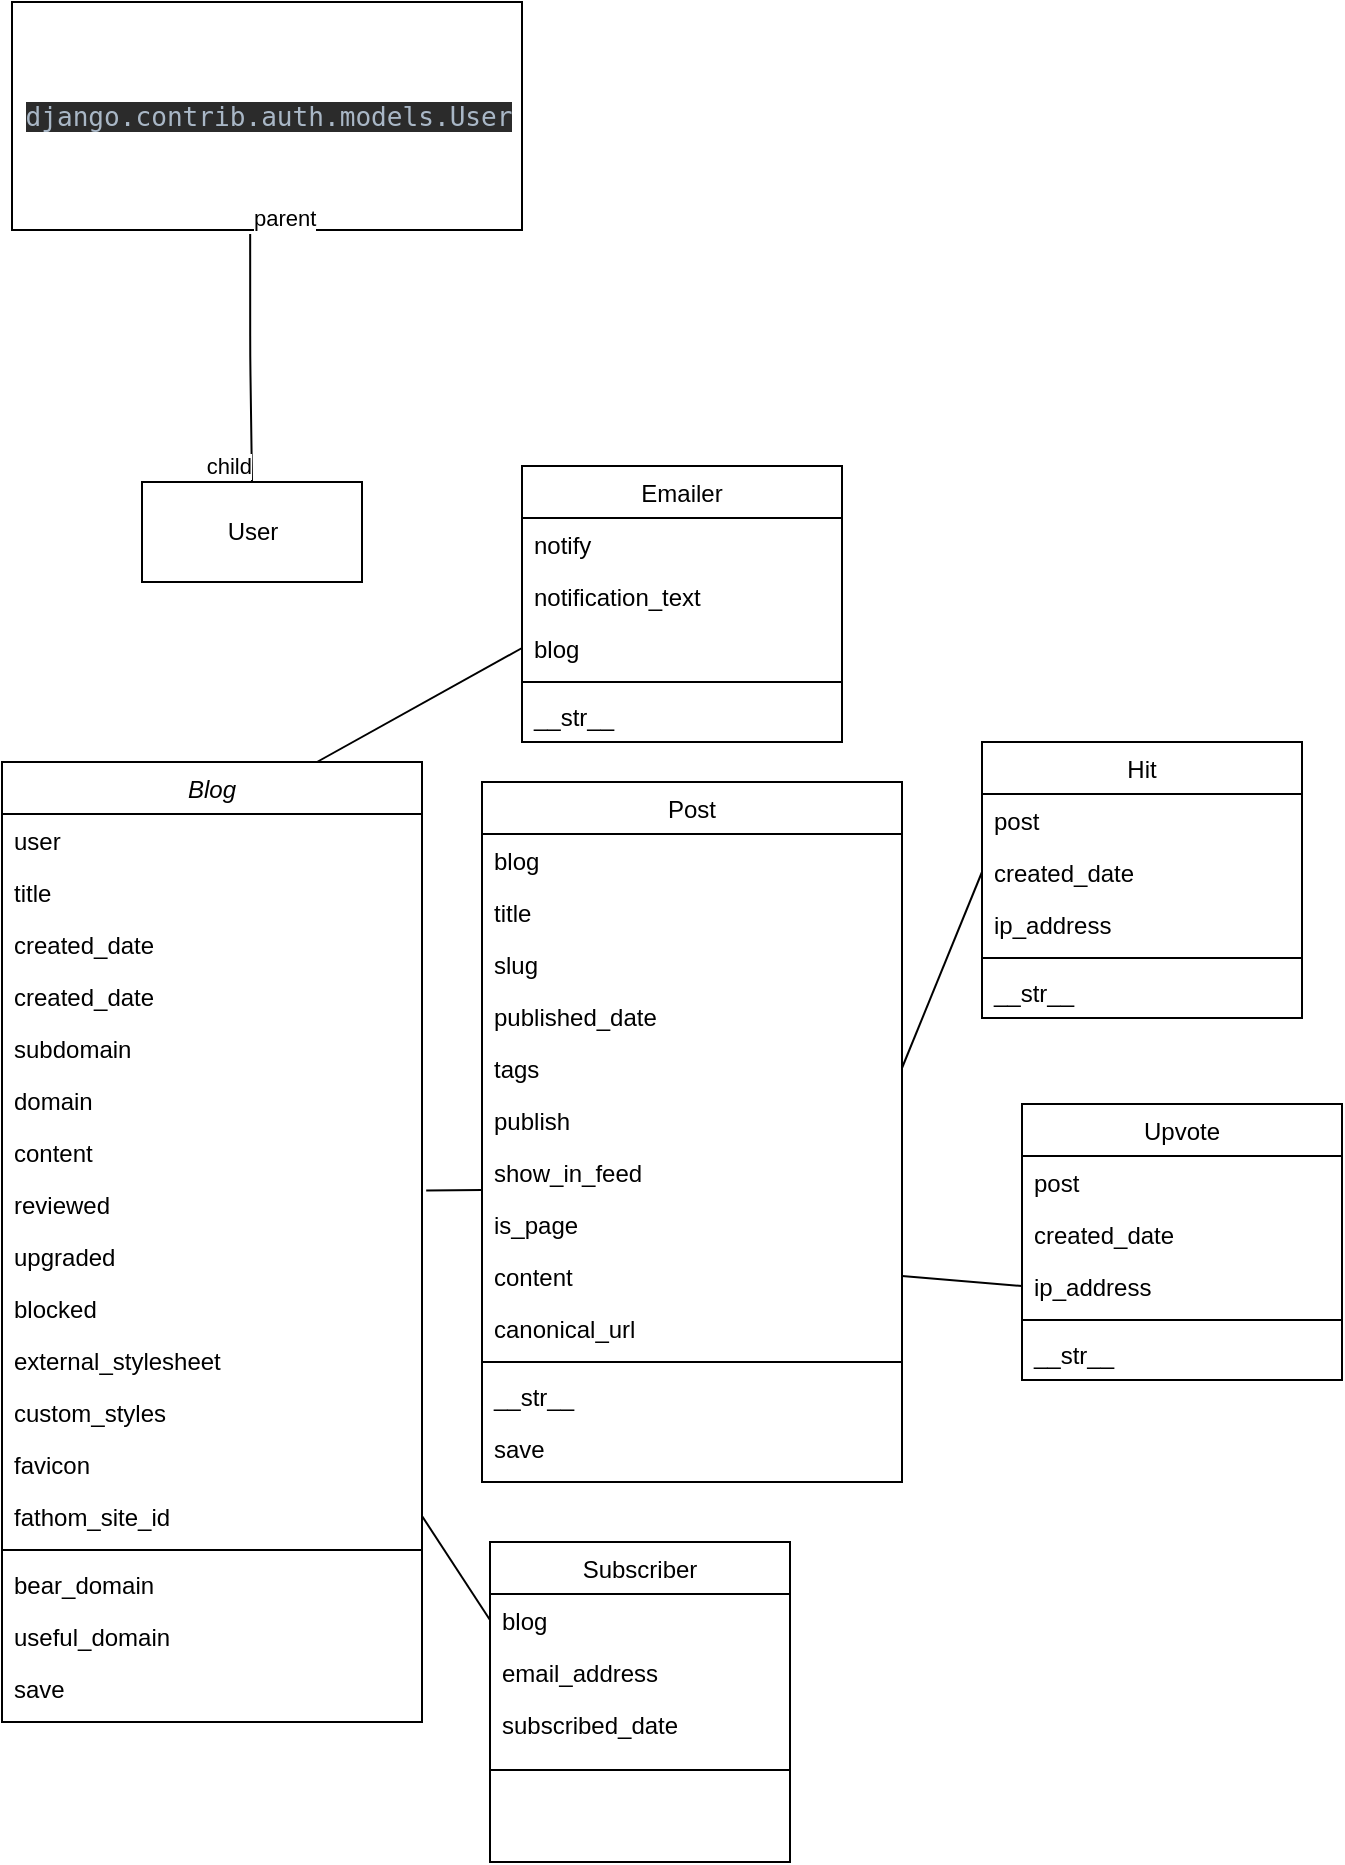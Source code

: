 <mxfile version="14.4.3" type="device" pages="2"><diagram id="C5RBs43oDa-KdzZeNtuy" name="Page-1"><mxGraphModel dx="1024" dy="1761" grid="1" gridSize="10" guides="1" tooltips="1" connect="1" arrows="1" fold="1" page="1" pageScale="1" pageWidth="827" pageHeight="1169" math="0" shadow="0"><root><mxCell id="WIyWlLk6GJQsqaUBKTNV-0"/><mxCell id="WIyWlLk6GJQsqaUBKTNV-1" parent="WIyWlLk6GJQsqaUBKTNV-0"/><mxCell id="zkfFHV4jXpPFQw0GAbJ--0" value="Blog" style="swimlane;fontStyle=2;align=center;verticalAlign=top;childLayout=stackLayout;horizontal=1;startSize=26;horizontalStack=0;resizeParent=1;resizeLast=0;collapsible=1;marginBottom=0;rounded=0;shadow=0;strokeWidth=1;" parent="WIyWlLk6GJQsqaUBKTNV-1" vertex="1"><mxGeometry x="20" y="-110" width="210" height="480" as="geometry"><mxRectangle x="230" y="-20" width="160" height="26" as="alternateBounds"/></mxGeometry></mxCell><mxCell id="zkfFHV4jXpPFQw0GAbJ--1" value="user" style="text;align=left;verticalAlign=top;spacingLeft=4;spacingRight=4;overflow=hidden;rotatable=0;points=[[0,0.5],[1,0.5]];portConstraint=eastwest;" parent="zkfFHV4jXpPFQw0GAbJ--0" vertex="1"><mxGeometry y="26" width="210" height="26" as="geometry"/></mxCell><mxCell id="zkfFHV4jXpPFQw0GAbJ--2" value="title" style="text;align=left;verticalAlign=top;spacingLeft=4;spacingRight=4;overflow=hidden;rotatable=0;points=[[0,0.5],[1,0.5]];portConstraint=eastwest;rounded=0;shadow=0;html=0;" parent="zkfFHV4jXpPFQw0GAbJ--0" vertex="1"><mxGeometry y="52" width="210" height="26" as="geometry"/></mxCell><mxCell id="zkfFHV4jXpPFQw0GAbJ--3" value="created_date&#10;" style="text;align=left;verticalAlign=top;spacingLeft=4;spacingRight=4;overflow=hidden;rotatable=0;points=[[0,0.5],[1,0.5]];portConstraint=eastwest;rounded=0;shadow=0;html=0;" parent="zkfFHV4jXpPFQw0GAbJ--0" vertex="1"><mxGeometry y="78" width="210" height="26" as="geometry"/></mxCell><mxCell id="yJOefk_Ltb-KHYZo61ft-4" value="created_date&#10;" style="text;align=left;verticalAlign=top;spacingLeft=4;spacingRight=4;overflow=hidden;rotatable=0;points=[[0,0.5],[1,0.5]];portConstraint=eastwest;rounded=0;shadow=0;html=0;" parent="zkfFHV4jXpPFQw0GAbJ--0" vertex="1"><mxGeometry y="104" width="210" height="26" as="geometry"/></mxCell><mxCell id="yJOefk_Ltb-KHYZo61ft-5" value="subdomain" style="text;align=left;verticalAlign=top;spacingLeft=4;spacingRight=4;overflow=hidden;rotatable=0;points=[[0,0.5],[1,0.5]];portConstraint=eastwest;rounded=0;shadow=0;html=0;" parent="zkfFHV4jXpPFQw0GAbJ--0" vertex="1"><mxGeometry y="130" width="210" height="26" as="geometry"/></mxCell><mxCell id="yJOefk_Ltb-KHYZo61ft-10" value="domain" style="text;align=left;verticalAlign=top;spacingLeft=4;spacingRight=4;overflow=hidden;rotatable=0;points=[[0,0.5],[1,0.5]];portConstraint=eastwest;rounded=0;shadow=0;html=0;" parent="zkfFHV4jXpPFQw0GAbJ--0" vertex="1"><mxGeometry y="156" width="210" height="26" as="geometry"/></mxCell><mxCell id="yJOefk_Ltb-KHYZo61ft-11" value="content" style="text;align=left;verticalAlign=top;spacingLeft=4;spacingRight=4;overflow=hidden;rotatable=0;points=[[0,0.5],[1,0.5]];portConstraint=eastwest;rounded=0;shadow=0;html=0;" parent="zkfFHV4jXpPFQw0GAbJ--0" vertex="1"><mxGeometry y="182" width="210" height="26" as="geometry"/></mxCell><mxCell id="yJOefk_Ltb-KHYZo61ft-12" value="reviewed" style="text;align=left;verticalAlign=top;spacingLeft=4;spacingRight=4;overflow=hidden;rotatable=0;points=[[0,0.5],[1,0.5]];portConstraint=eastwest;rounded=0;shadow=0;html=0;" parent="zkfFHV4jXpPFQw0GAbJ--0" vertex="1"><mxGeometry y="208" width="210" height="26" as="geometry"/></mxCell><mxCell id="yJOefk_Ltb-KHYZo61ft-13" value="upgraded" style="text;align=left;verticalAlign=top;spacingLeft=4;spacingRight=4;overflow=hidden;rotatable=0;points=[[0,0.5],[1,0.5]];portConstraint=eastwest;rounded=0;shadow=0;html=0;" parent="zkfFHV4jXpPFQw0GAbJ--0" vertex="1"><mxGeometry y="234" width="210" height="26" as="geometry"/></mxCell><mxCell id="yJOefk_Ltb-KHYZo61ft-14" value="blocked" style="text;align=left;verticalAlign=top;spacingLeft=4;spacingRight=4;overflow=hidden;rotatable=0;points=[[0,0.5],[1,0.5]];portConstraint=eastwest;rounded=0;shadow=0;html=0;" parent="zkfFHV4jXpPFQw0GAbJ--0" vertex="1"><mxGeometry y="260" width="210" height="26" as="geometry"/></mxCell><mxCell id="yJOefk_Ltb-KHYZo61ft-15" value="external_stylesheet" style="text;align=left;verticalAlign=top;spacingLeft=4;spacingRight=4;overflow=hidden;rotatable=0;points=[[0,0.5],[1,0.5]];portConstraint=eastwest;rounded=0;shadow=0;html=0;" parent="zkfFHV4jXpPFQw0GAbJ--0" vertex="1"><mxGeometry y="286" width="210" height="26" as="geometry"/></mxCell><mxCell id="yJOefk_Ltb-KHYZo61ft-16" value="custom_styles" style="text;align=left;verticalAlign=top;spacingLeft=4;spacingRight=4;overflow=hidden;rotatable=0;points=[[0,0.5],[1,0.5]];portConstraint=eastwest;rounded=0;shadow=0;html=0;" parent="zkfFHV4jXpPFQw0GAbJ--0" vertex="1"><mxGeometry y="312" width="210" height="26" as="geometry"/></mxCell><mxCell id="yJOefk_Ltb-KHYZo61ft-17" value="favicon" style="text;align=left;verticalAlign=top;spacingLeft=4;spacingRight=4;overflow=hidden;rotatable=0;points=[[0,0.5],[1,0.5]];portConstraint=eastwest;rounded=0;shadow=0;html=0;" parent="zkfFHV4jXpPFQw0GAbJ--0" vertex="1"><mxGeometry y="338" width="210" height="26" as="geometry"/></mxCell><mxCell id="yJOefk_Ltb-KHYZo61ft-18" value="fathom_site_id" style="text;align=left;verticalAlign=top;spacingLeft=4;spacingRight=4;overflow=hidden;rotatable=0;points=[[0,0.5],[1,0.5]];portConstraint=eastwest;rounded=0;shadow=0;html=0;" parent="zkfFHV4jXpPFQw0GAbJ--0" vertex="1"><mxGeometry y="364" width="210" height="26" as="geometry"/></mxCell><mxCell id="zkfFHV4jXpPFQw0GAbJ--4" value="" style="line;html=1;strokeWidth=1;align=left;verticalAlign=middle;spacingTop=-1;spacingLeft=3;spacingRight=3;rotatable=0;labelPosition=right;points=[];portConstraint=eastwest;" parent="zkfFHV4jXpPFQw0GAbJ--0" vertex="1"><mxGeometry y="390" width="210" height="8" as="geometry"/></mxCell><mxCell id="yJOefk_Ltb-KHYZo61ft-19" value="bear_domain" style="text;align=left;verticalAlign=top;spacingLeft=4;spacingRight=4;overflow=hidden;rotatable=0;points=[[0,0.5],[1,0.5]];portConstraint=eastwest;rounded=0;shadow=0;html=0;" parent="zkfFHV4jXpPFQw0GAbJ--0" vertex="1"><mxGeometry y="398" width="210" height="26" as="geometry"/></mxCell><mxCell id="yJOefk_Ltb-KHYZo61ft-20" value="useful_domain" style="text;align=left;verticalAlign=top;spacingLeft=4;spacingRight=4;overflow=hidden;rotatable=0;points=[[0,0.5],[1,0.5]];portConstraint=eastwest;rounded=0;shadow=0;html=0;" parent="zkfFHV4jXpPFQw0GAbJ--0" vertex="1"><mxGeometry y="424" width="210" height="26" as="geometry"/></mxCell><mxCell id="yJOefk_Ltb-KHYZo61ft-21" value="save" style="text;align=left;verticalAlign=top;spacingLeft=4;spacingRight=4;overflow=hidden;rotatable=0;points=[[0,0.5],[1,0.5]];portConstraint=eastwest;rounded=0;shadow=0;html=0;" parent="zkfFHV4jXpPFQw0GAbJ--0" vertex="1"><mxGeometry y="450" width="210" height="26" as="geometry"/></mxCell><mxCell id="zkfFHV4jXpPFQw0GAbJ--17" value="Emailer" style="swimlane;fontStyle=0;align=center;verticalAlign=top;childLayout=stackLayout;horizontal=1;startSize=26;horizontalStack=0;resizeParent=1;resizeLast=0;collapsible=1;marginBottom=0;rounded=0;shadow=0;strokeWidth=1;" parent="WIyWlLk6GJQsqaUBKTNV-1" vertex="1"><mxGeometry x="280" y="-258" width="160" height="138" as="geometry"><mxRectangle x="550" y="140" width="160" height="26" as="alternateBounds"/></mxGeometry></mxCell><mxCell id="zkfFHV4jXpPFQw0GAbJ--18" value="notify" style="text;align=left;verticalAlign=top;spacingLeft=4;spacingRight=4;overflow=hidden;rotatable=0;points=[[0,0.5],[1,0.5]];portConstraint=eastwest;" parent="zkfFHV4jXpPFQw0GAbJ--17" vertex="1"><mxGeometry y="26" width="160" height="26" as="geometry"/></mxCell><mxCell id="zkfFHV4jXpPFQw0GAbJ--19" value="notification_text" style="text;align=left;verticalAlign=top;spacingLeft=4;spacingRight=4;overflow=hidden;rotatable=0;points=[[0,0.5],[1,0.5]];portConstraint=eastwest;rounded=0;shadow=0;html=0;" parent="zkfFHV4jXpPFQw0GAbJ--17" vertex="1"><mxGeometry y="52" width="160" height="26" as="geometry"/></mxCell><mxCell id="yJOefk_Ltb-KHYZo61ft-29" value="blog" style="text;align=left;verticalAlign=top;spacingLeft=4;spacingRight=4;overflow=hidden;rotatable=0;points=[[0,0.5],[1,0.5]];portConstraint=eastwest;rounded=0;shadow=0;html=0;" parent="zkfFHV4jXpPFQw0GAbJ--17" vertex="1"><mxGeometry y="78" width="160" height="26" as="geometry"/></mxCell><mxCell id="zkfFHV4jXpPFQw0GAbJ--23" value="" style="line;html=1;strokeWidth=1;align=left;verticalAlign=middle;spacingTop=-1;spacingLeft=3;spacingRight=3;rotatable=0;labelPosition=right;points=[];portConstraint=eastwest;" parent="zkfFHV4jXpPFQw0GAbJ--17" vertex="1"><mxGeometry y="104" width="160" height="8" as="geometry"/></mxCell><mxCell id="yJOefk_Ltb-KHYZo61ft-28" value="__str__" style="text;align=left;verticalAlign=top;spacingLeft=4;spacingRight=4;overflow=hidden;rotatable=0;points=[[0,0.5],[1,0.5]];portConstraint=eastwest;rounded=0;shadow=0;html=0;" parent="zkfFHV4jXpPFQw0GAbJ--17" vertex="1"><mxGeometry y="112" width="160" height="26" as="geometry"/></mxCell><mxCell id="yJOefk_Ltb-KHYZo61ft-23" value="Subscriber" style="swimlane;fontStyle=0;align=center;verticalAlign=top;childLayout=stackLayout;horizontal=1;startSize=26;horizontalStack=0;resizeParent=1;resizeLast=0;collapsible=1;marginBottom=0;rounded=0;shadow=0;strokeWidth=1;" parent="WIyWlLk6GJQsqaUBKTNV-1" vertex="1"><mxGeometry x="264" y="280" width="150" height="160" as="geometry"><mxRectangle x="550" y="140" width="160" height="26" as="alternateBounds"/></mxGeometry></mxCell><mxCell id="yJOefk_Ltb-KHYZo61ft-24" value="blog" style="text;align=left;verticalAlign=top;spacingLeft=4;spacingRight=4;overflow=hidden;rotatable=0;points=[[0,0.5],[1,0.5]];portConstraint=eastwest;" parent="yJOefk_Ltb-KHYZo61ft-23" vertex="1"><mxGeometry y="26" width="150" height="26" as="geometry"/></mxCell><mxCell id="yJOefk_Ltb-KHYZo61ft-25" value="email_address" style="text;align=left;verticalAlign=top;spacingLeft=4;spacingRight=4;overflow=hidden;rotatable=0;points=[[0,0.5],[1,0.5]];portConstraint=eastwest;rounded=0;shadow=0;html=0;" parent="yJOefk_Ltb-KHYZo61ft-23" vertex="1"><mxGeometry y="52" width="150" height="26" as="geometry"/></mxCell><mxCell id="yJOefk_Ltb-KHYZo61ft-27" value="subscribed_date" style="text;align=left;verticalAlign=top;spacingLeft=4;spacingRight=4;overflow=hidden;rotatable=0;points=[[0,0.5],[1,0.5]];portConstraint=eastwest;rounded=0;shadow=0;html=0;" parent="yJOefk_Ltb-KHYZo61ft-23" vertex="1"><mxGeometry y="78" width="150" height="32" as="geometry"/></mxCell><mxCell id="yJOefk_Ltb-KHYZo61ft-26" value="" style="line;html=1;strokeWidth=1;align=left;verticalAlign=middle;spacingTop=-1;spacingLeft=3;spacingRight=3;rotatable=0;labelPosition=right;points=[];portConstraint=eastwest;" parent="yJOefk_Ltb-KHYZo61ft-23" vertex="1"><mxGeometry y="110" width="150" height="8" as="geometry"/></mxCell><mxCell id="yJOefk_Ltb-KHYZo61ft-30" value="Post" style="swimlane;fontStyle=0;align=center;verticalAlign=top;childLayout=stackLayout;horizontal=1;startSize=26;horizontalStack=0;resizeParent=1;resizeLast=0;collapsible=1;marginBottom=0;rounded=0;shadow=0;strokeWidth=1;" parent="WIyWlLk6GJQsqaUBKTNV-1" vertex="1"><mxGeometry x="260" y="-100" width="210" height="350" as="geometry"><mxRectangle x="550" y="140" width="160" height="26" as="alternateBounds"/></mxGeometry></mxCell><mxCell id="yJOefk_Ltb-KHYZo61ft-31" value="blog" style="text;align=left;verticalAlign=top;spacingLeft=4;spacingRight=4;overflow=hidden;rotatable=0;points=[[0,0.5],[1,0.5]];portConstraint=eastwest;" parent="yJOefk_Ltb-KHYZo61ft-30" vertex="1"><mxGeometry y="26" width="210" height="26" as="geometry"/></mxCell><mxCell id="yJOefk_Ltb-KHYZo61ft-32" value="title" style="text;align=left;verticalAlign=top;spacingLeft=4;spacingRight=4;overflow=hidden;rotatable=0;points=[[0,0.5],[1,0.5]];portConstraint=eastwest;rounded=0;shadow=0;html=0;" parent="yJOefk_Ltb-KHYZo61ft-30" vertex="1"><mxGeometry y="52" width="210" height="26" as="geometry"/></mxCell><mxCell id="yJOefk_Ltb-KHYZo61ft-33" value="slug" style="text;align=left;verticalAlign=top;spacingLeft=4;spacingRight=4;overflow=hidden;rotatable=0;points=[[0,0.5],[1,0.5]];portConstraint=eastwest;rounded=0;shadow=0;html=0;" parent="yJOefk_Ltb-KHYZo61ft-30" vertex="1"><mxGeometry y="78" width="210" height="26" as="geometry"/></mxCell><mxCell id="yJOefk_Ltb-KHYZo61ft-38" value="published_date" style="text;align=left;verticalAlign=top;spacingLeft=4;spacingRight=4;overflow=hidden;rotatable=0;points=[[0,0.5],[1,0.5]];portConstraint=eastwest;rounded=0;shadow=0;html=0;" parent="yJOefk_Ltb-KHYZo61ft-30" vertex="1"><mxGeometry y="104" width="210" height="26" as="geometry"/></mxCell><mxCell id="yJOefk_Ltb-KHYZo61ft-37" value="tags" style="text;align=left;verticalAlign=top;spacingLeft=4;spacingRight=4;overflow=hidden;rotatable=0;points=[[0,0.5],[1,0.5]];portConstraint=eastwest;rounded=0;shadow=0;html=0;" parent="yJOefk_Ltb-KHYZo61ft-30" vertex="1"><mxGeometry y="130" width="210" height="26" as="geometry"/></mxCell><mxCell id="yJOefk_Ltb-KHYZo61ft-36" value="publish" style="text;align=left;verticalAlign=top;spacingLeft=4;spacingRight=4;overflow=hidden;rotatable=0;points=[[0,0.5],[1,0.5]];portConstraint=eastwest;rounded=0;shadow=0;html=0;" parent="yJOefk_Ltb-KHYZo61ft-30" vertex="1"><mxGeometry y="156" width="210" height="26" as="geometry"/></mxCell><mxCell id="yJOefk_Ltb-KHYZo61ft-40" value="show_in_feed" style="text;align=left;verticalAlign=top;spacingLeft=4;spacingRight=4;overflow=hidden;rotatable=0;points=[[0,0.5],[1,0.5]];portConstraint=eastwest;rounded=0;shadow=0;html=0;" parent="yJOefk_Ltb-KHYZo61ft-30" vertex="1"><mxGeometry y="182" width="210" height="26" as="geometry"/></mxCell><mxCell id="yJOefk_Ltb-KHYZo61ft-41" value="is_page" style="text;align=left;verticalAlign=top;spacingLeft=4;spacingRight=4;overflow=hidden;rotatable=0;points=[[0,0.5],[1,0.5]];portConstraint=eastwest;rounded=0;shadow=0;html=0;" parent="yJOefk_Ltb-KHYZo61ft-30" vertex="1"><mxGeometry y="208" width="210" height="26" as="geometry"/></mxCell><mxCell id="yJOefk_Ltb-KHYZo61ft-39" value="content" style="text;align=left;verticalAlign=top;spacingLeft=4;spacingRight=4;overflow=hidden;rotatable=0;points=[[0,0.5],[1,0.5]];portConstraint=eastwest;rounded=0;shadow=0;html=0;" parent="yJOefk_Ltb-KHYZo61ft-30" vertex="1"><mxGeometry y="234" width="210" height="26" as="geometry"/></mxCell><mxCell id="yJOefk_Ltb-KHYZo61ft-42" value="canonical_url" style="text;align=left;verticalAlign=top;spacingLeft=4;spacingRight=4;overflow=hidden;rotatable=0;points=[[0,0.5],[1,0.5]];portConstraint=eastwest;rounded=0;shadow=0;html=0;" parent="yJOefk_Ltb-KHYZo61ft-30" vertex="1"><mxGeometry y="260" width="210" height="26" as="geometry"/></mxCell><mxCell id="yJOefk_Ltb-KHYZo61ft-34" value="" style="line;html=1;strokeWidth=1;align=left;verticalAlign=middle;spacingTop=-1;spacingLeft=3;spacingRight=3;rotatable=0;labelPosition=right;points=[];portConstraint=eastwest;" parent="yJOefk_Ltb-KHYZo61ft-30" vertex="1"><mxGeometry y="286" width="210" height="8" as="geometry"/></mxCell><mxCell id="yJOefk_Ltb-KHYZo61ft-45" value="__str__" style="text;align=left;verticalAlign=top;spacingLeft=4;spacingRight=4;overflow=hidden;rotatable=0;points=[[0,0.5],[1,0.5]];portConstraint=eastwest;rounded=0;shadow=0;html=0;" parent="yJOefk_Ltb-KHYZo61ft-30" vertex="1"><mxGeometry y="294" width="210" height="26" as="geometry"/></mxCell><mxCell id="yJOefk_Ltb-KHYZo61ft-44" value="save" style="text;align=left;verticalAlign=top;spacingLeft=4;spacingRight=4;overflow=hidden;rotatable=0;points=[[0,0.5],[1,0.5]];portConstraint=eastwest;rounded=0;shadow=0;html=0;" parent="yJOefk_Ltb-KHYZo61ft-30" vertex="1"><mxGeometry y="320" width="210" height="26" as="geometry"/></mxCell><mxCell id="yJOefk_Ltb-KHYZo61ft-52" value="Upvote" style="swimlane;fontStyle=0;align=center;verticalAlign=top;childLayout=stackLayout;horizontal=1;startSize=26;horizontalStack=0;resizeParent=1;resizeLast=0;collapsible=1;marginBottom=0;rounded=0;shadow=0;strokeWidth=1;" parent="WIyWlLk6GJQsqaUBKTNV-1" vertex="1"><mxGeometry x="530" y="61" width="160" height="138" as="geometry"><mxRectangle x="550" y="140" width="160" height="26" as="alternateBounds"/></mxGeometry></mxCell><mxCell id="yJOefk_Ltb-KHYZo61ft-53" value="post" style="text;align=left;verticalAlign=top;spacingLeft=4;spacingRight=4;overflow=hidden;rotatable=0;points=[[0,0.5],[1,0.5]];portConstraint=eastwest;" parent="yJOefk_Ltb-KHYZo61ft-52" vertex="1"><mxGeometry y="26" width="160" height="26" as="geometry"/></mxCell><mxCell id="yJOefk_Ltb-KHYZo61ft-54" value="created_date" style="text;align=left;verticalAlign=top;spacingLeft=4;spacingRight=4;overflow=hidden;rotatable=0;points=[[0,0.5],[1,0.5]];portConstraint=eastwest;rounded=0;shadow=0;html=0;" parent="yJOefk_Ltb-KHYZo61ft-52" vertex="1"><mxGeometry y="52" width="160" height="26" as="geometry"/></mxCell><mxCell id="yJOefk_Ltb-KHYZo61ft-55" value="ip_address" style="text;align=left;verticalAlign=top;spacingLeft=4;spacingRight=4;overflow=hidden;rotatable=0;points=[[0,0.5],[1,0.5]];portConstraint=eastwest;rounded=0;shadow=0;html=0;" parent="yJOefk_Ltb-KHYZo61ft-52" vertex="1"><mxGeometry y="78" width="160" height="26" as="geometry"/></mxCell><mxCell id="yJOefk_Ltb-KHYZo61ft-56" value="" style="line;html=1;strokeWidth=1;align=left;verticalAlign=middle;spacingTop=-1;spacingLeft=3;spacingRight=3;rotatable=0;labelPosition=right;points=[];portConstraint=eastwest;" parent="yJOefk_Ltb-KHYZo61ft-52" vertex="1"><mxGeometry y="104" width="160" height="8" as="geometry"/></mxCell><mxCell id="yJOefk_Ltb-KHYZo61ft-57" value="__str__" style="text;align=left;verticalAlign=top;spacingLeft=4;spacingRight=4;overflow=hidden;rotatable=0;points=[[0,0.5],[1,0.5]];portConstraint=eastwest;rounded=0;shadow=0;html=0;" parent="yJOefk_Ltb-KHYZo61ft-52" vertex="1"><mxGeometry y="112" width="160" height="26" as="geometry"/></mxCell><mxCell id="yJOefk_Ltb-KHYZo61ft-58" value="Hit" style="swimlane;fontStyle=0;align=center;verticalAlign=top;childLayout=stackLayout;horizontal=1;startSize=26;horizontalStack=0;resizeParent=1;resizeLast=0;collapsible=1;marginBottom=0;rounded=0;shadow=0;strokeWidth=1;" parent="WIyWlLk6GJQsqaUBKTNV-1" vertex="1"><mxGeometry x="510" y="-120" width="160" height="138" as="geometry"><mxRectangle x="550" y="140" width="160" height="26" as="alternateBounds"/></mxGeometry></mxCell><mxCell id="yJOefk_Ltb-KHYZo61ft-59" value="post" style="text;align=left;verticalAlign=top;spacingLeft=4;spacingRight=4;overflow=hidden;rotatable=0;points=[[0,0.5],[1,0.5]];portConstraint=eastwest;" parent="yJOefk_Ltb-KHYZo61ft-58" vertex="1"><mxGeometry y="26" width="160" height="26" as="geometry"/></mxCell><mxCell id="yJOefk_Ltb-KHYZo61ft-60" value="created_date" style="text;align=left;verticalAlign=top;spacingLeft=4;spacingRight=4;overflow=hidden;rotatable=0;points=[[0,0.5],[1,0.5]];portConstraint=eastwest;rounded=0;shadow=0;html=0;" parent="yJOefk_Ltb-KHYZo61ft-58" vertex="1"><mxGeometry y="52" width="160" height="26" as="geometry"/></mxCell><mxCell id="yJOefk_Ltb-KHYZo61ft-61" value="ip_address" style="text;align=left;verticalAlign=top;spacingLeft=4;spacingRight=4;overflow=hidden;rotatable=0;points=[[0,0.5],[1,0.5]];portConstraint=eastwest;rounded=0;shadow=0;html=0;" parent="yJOefk_Ltb-KHYZo61ft-58" vertex="1"><mxGeometry y="78" width="160" height="26" as="geometry"/></mxCell><mxCell id="yJOefk_Ltb-KHYZo61ft-62" value="" style="line;html=1;strokeWidth=1;align=left;verticalAlign=middle;spacingTop=-1;spacingLeft=3;spacingRight=3;rotatable=0;labelPosition=right;points=[];portConstraint=eastwest;" parent="yJOefk_Ltb-KHYZo61ft-58" vertex="1"><mxGeometry y="104" width="160" height="8" as="geometry"/></mxCell><mxCell id="yJOefk_Ltb-KHYZo61ft-63" value="__str__" style="text;align=left;verticalAlign=top;spacingLeft=4;spacingRight=4;overflow=hidden;rotatable=0;points=[[0,0.5],[1,0.5]];portConstraint=eastwest;rounded=0;shadow=0;html=0;" parent="yJOefk_Ltb-KHYZo61ft-58" vertex="1"><mxGeometry y="112" width="160" height="26" as="geometry"/></mxCell><mxCell id="yJOefk_Ltb-KHYZo61ft-65" value="" style="endArrow=none;html=1;entryX=1.01;entryY=0.238;entryDx=0;entryDy=0;entryPerimeter=0;" parent="WIyWlLk6GJQsqaUBKTNV-1" target="yJOefk_Ltb-KHYZo61ft-12" edge="1"><mxGeometry width="50" height="50" relative="1" as="geometry"><mxPoint x="260" y="104" as="sourcePoint"/><mxPoint x="500" y="150" as="targetPoint"/></mxGeometry></mxCell><mxCell id="yJOefk_Ltb-KHYZo61ft-67" value="" style="endArrow=none;html=1;entryX=0;entryY=0.5;entryDx=0;entryDy=0;exitX=1;exitY=0.5;exitDx=0;exitDy=0;" parent="WIyWlLk6GJQsqaUBKTNV-1" source="yJOefk_Ltb-KHYZo61ft-37" target="yJOefk_Ltb-KHYZo61ft-60" edge="1"><mxGeometry width="50" height="50" relative="1" as="geometry"><mxPoint x="450" y="200" as="sourcePoint"/><mxPoint x="500" y="150" as="targetPoint"/></mxGeometry></mxCell><mxCell id="yJOefk_Ltb-KHYZo61ft-68" value="" style="endArrow=none;html=1;entryX=0;entryY=0.5;entryDx=0;entryDy=0;exitX=1;exitY=0.5;exitDx=0;exitDy=0;" parent="WIyWlLk6GJQsqaUBKTNV-1" source="yJOefk_Ltb-KHYZo61ft-39" target="yJOefk_Ltb-KHYZo61ft-55" edge="1"><mxGeometry width="50" height="50" relative="1" as="geometry"><mxPoint x="450" y="200" as="sourcePoint"/><mxPoint x="500" y="150" as="targetPoint"/></mxGeometry></mxCell><mxCell id="yJOefk_Ltb-KHYZo61ft-70" value="" style="endArrow=none;html=1;entryX=0;entryY=0.5;entryDx=0;entryDy=0;exitX=0.75;exitY=0;exitDx=0;exitDy=0;" parent="WIyWlLk6GJQsqaUBKTNV-1" source="zkfFHV4jXpPFQw0GAbJ--0" target="yJOefk_Ltb-KHYZo61ft-29" edge="1"><mxGeometry width="50" height="50" relative="1" as="geometry"><mxPoint x="450" y="80" as="sourcePoint"/><mxPoint x="500" y="30" as="targetPoint"/></mxGeometry></mxCell><mxCell id="yJOefk_Ltb-KHYZo61ft-71" value="" style="endArrow=none;html=1;entryX=1;entryY=0.5;entryDx=0;entryDy=0;exitX=0;exitY=0.5;exitDx=0;exitDy=0;" parent="WIyWlLk6GJQsqaUBKTNV-1" source="yJOefk_Ltb-KHYZo61ft-24" target="yJOefk_Ltb-KHYZo61ft-18" edge="1"><mxGeometry width="50" height="50" relative="1" as="geometry"><mxPoint x="450" y="320" as="sourcePoint"/><mxPoint x="500" y="270" as="targetPoint"/></mxGeometry></mxCell><mxCell id="yO68t0kHi3xlwIJ5Ztmh-33" value="User" style="html=1;" vertex="1" parent="WIyWlLk6GJQsqaUBKTNV-1"><mxGeometry x="90" y="-250" width="110" height="50" as="geometry"/></mxCell><mxCell id="yO68t0kHi3xlwIJ5Ztmh-34" value="&lt;pre style=&quot;background-color: #2b2b2b ; color: #a9b7c6 ; font-family: &amp;#34;jetbrains mono&amp;#34; , monospace ; font-size: 9.8pt&quot;&gt;django.contrib.auth.models.User&lt;/pre&gt;" style="html=1;" vertex="1" parent="WIyWlLk6GJQsqaUBKTNV-1"><mxGeometry x="25" y="-490" width="255" height="114" as="geometry"/></mxCell><mxCell id="yO68t0kHi3xlwIJ5Ztmh-35" value="" style="endArrow=none;html=1;edgeStyle=orthogonalEdgeStyle;exitX=0.467;exitY=1.018;exitDx=0;exitDy=0;exitPerimeter=0;entryX=0.5;entryY=0;entryDx=0;entryDy=0;" edge="1" parent="WIyWlLk6GJQsqaUBKTNV-1" source="yO68t0kHi3xlwIJ5Ztmh-34" target="yO68t0kHi3xlwIJ5Ztmh-33"><mxGeometry relative="1" as="geometry"><mxPoint x="330" y="-590" as="sourcePoint"/><mxPoint x="124" y="-430" as="targetPoint"/></mxGeometry></mxCell><mxCell id="yO68t0kHi3xlwIJ5Ztmh-36" value="parent" style="edgeLabel;resizable=0;html=1;align=left;verticalAlign=bottom;" connectable="0" vertex="1" parent="yO68t0kHi3xlwIJ5Ztmh-35"><mxGeometry x="-1" relative="1" as="geometry"/></mxCell><mxCell id="yO68t0kHi3xlwIJ5Ztmh-37" value="child" style="edgeLabel;resizable=0;html=1;align=right;verticalAlign=bottom;" connectable="0" vertex="1" parent="yO68t0kHi3xlwIJ5Ztmh-35"><mxGeometry x="1" relative="1" as="geometry"/></mxCell></root></mxGraphModel></diagram><diagram id="LJuXtRGCsb92oPfJ4uyI" name="Blog"><mxGraphModel dx="706" dy="408" grid="1" gridSize="10" guides="1" tooltips="1" connect="1" arrows="1" fold="1" page="1" pageScale="1" pageWidth="850" pageHeight="1100" math="0" shadow="0"><root><mxCell id="PgQLEo8v4_Qlvh2O1nzl-0"/><mxCell id="PgQLEo8v4_Qlvh2O1nzl-1" parent="PgQLEo8v4_Qlvh2O1nzl-0"/><mxCell id="PgQLEo8v4_Qlvh2O1nzl-2" value="Helper" style="rounded=0;whiteSpace=wrap;html=1;" parent="PgQLEo8v4_Qlvh2O1nzl-1" vertex="1"><mxGeometry x="140" y="200" width="120" height="60" as="geometry"/></mxCell><mxCell id="PgQLEo8v4_Qlvh2O1nzl-3" value="Heroku" style="rounded=0;whiteSpace=wrap;html=1;" parent="PgQLEo8v4_Qlvh2O1nzl-1" vertex="1"><mxGeometry x="590" y="70" width="120" height="60" as="geometry"/></mxCell><mxCell id="PgQLEo8v4_Qlvh2O1nzl-4" value="" style="endArrow=classic;html=1;exitX=1.02;exitY=0.39;exitDx=0;exitDy=0;exitPerimeter=0;" parent="PgQLEo8v4_Qlvh2O1nzl-1" source="PgQLEo8v4_Qlvh2O1nzl-2" target="PgQLEo8v4_Qlvh2O1nzl-3" edge="1"><mxGeometry width="50" height="50" relative="1" as="geometry"><mxPoint x="250" y="240" as="sourcePoint"/><mxPoint x="300" y="190" as="targetPoint"/></mxGeometry></mxCell><mxCell id="PgQLEo8v4_Qlvh2O1nzl-5" value="&lt;div style=&quot;color: rgb(212 , 212 , 212) ; background-color: rgb(30 , 30 , 30) ; font-family: &amp;#34;consolas&amp;#34; , &amp;#34;courier new&amp;#34; , monospace , &amp;#34;consolas&amp;#34; , &amp;#34;courier new&amp;#34; , monospace ; font-weight: normal ; font-size: 14px ; line-height: 19px&quot;&gt;&lt;div&gt;&lt;span style=&quot;color: #cda48c&quot;&gt;POST https://api.heroku.com/apps/bear-blog/domains&lt;/span&gt;&lt;/div&gt;&lt;/div&gt;" style="text;whiteSpace=wrap;html=1;" parent="PgQLEo8v4_Qlvh2O1nzl-1" vertex="1"><mxGeometry x="340" y="160" width="370" height="30" as="geometry"/></mxCell><mxCell id="PgQLEo8v4_Qlvh2O1nzl-7" value="Blog" style="rounded=0;whiteSpace=wrap;html=1;" parent="PgQLEo8v4_Qlvh2O1nzl-1" vertex="1"><mxGeometry x="100" y="340" width="120" height="60" as="geometry"/></mxCell><mxCell id="PgQLEo8v4_Qlvh2O1nzl-8" value="" style="endArrow=classic;html=1;entryX=0.427;entryY=0.963;entryDx=0;entryDy=0;entryPerimeter=0;" parent="PgQLEo8v4_Qlvh2O1nzl-1" source="PgQLEo8v4_Qlvh2O1nzl-7" target="PgQLEo8v4_Qlvh2O1nzl-2" edge="1"><mxGeometry width="50" height="50" relative="1" as="geometry"><mxPoint x="120" y="360" as="sourcePoint"/><mxPoint x="170" y="310" as="targetPoint"/></mxGeometry></mxCell><mxCell id="PgQLEo8v4_Qlvh2O1nzl-9" value="&lt;div style=&quot;color: rgb(212 , 212 , 212) ; background-color: rgb(30 , 30 , 30) ; font-family: &amp;#34;consolas&amp;#34; , &amp;#34;courier new&amp;#34; , monospace , &amp;#34;consolas&amp;#34; , &amp;#34;courier new&amp;#34; , monospace ; font-size: 14px ; line-height: 19px&quot;&gt;delete_domain&lt;/div&gt;" style="text;html=1;align=center;verticalAlign=middle;resizable=0;points=[];autosize=1;" parent="PgQLEo8v4_Qlvh2O1nzl-1" vertex="1"><mxGeometry x="220" y="220" width="120" height="20" as="geometry"/></mxCell><mxCell id="PgQLEo8v4_Qlvh2O1nzl-10" value="&lt;div style=&quot;color: rgb(212 , 212 , 212) ; background-color: rgb(30 , 30 , 30) ; font-family: &amp;#34;consolas&amp;#34; , &amp;#34;courier new&amp;#34; , monospace , &amp;#34;consolas&amp;#34; , &amp;#34;courier new&amp;#34; , monospace ; font-size: 14px ; line-height: 19px&quot;&gt;&lt;span style=&quot;color: #ffecb3&quot;&gt;add_new_domain&lt;/span&gt;&lt;/div&gt;" style="text;html=1;align=center;verticalAlign=middle;resizable=0;points=[];autosize=1;" parent="PgQLEo8v4_Qlvh2O1nzl-1" vertex="1"><mxGeometry x="215" y="200" width="120" height="20" as="geometry"/></mxCell><mxCell id="PgQLEo8v4_Qlvh2O1nzl-11" value="&lt;div style=&quot;color: rgb(212 , 212 , 212) ; background-color: rgb(30 , 30 , 30) ; font-family: &amp;#34;consolas&amp;#34; , &amp;#34;courier new&amp;#34; , monospace , &amp;#34;consolas&amp;#34; , &amp;#34;courier new&amp;#34; , monospace ; font-weight: normal ; font-size: 14px ; line-height: 19px&quot;&gt;&lt;div&gt;&lt;span style=&quot;color: #cda48c&quot;&gt;DELETE https://api.heroku.com/apps/bear-blog/domains&lt;/span&gt;&lt;/div&gt;&lt;/div&gt;" style="text;whiteSpace=wrap;html=1;" parent="PgQLEo8v4_Qlvh2O1nzl-1" vertex="1"><mxGeometry x="340" y="210" width="370" height="30" as="geometry"/></mxCell><mxCell id="PgQLEo8v4_Qlvh2O1nzl-12" value="Blog thuộc User được đẩy về phía Heroku" style="text;html=1;align=center;verticalAlign=middle;resizable=0;points=[];autosize=1;" parent="PgQLEo8v4_Qlvh2O1nzl-1" vertex="1"><mxGeometry x="215" y="340" width="240" height="20" as="geometry"/></mxCell></root></mxGraphModel></diagram></mxfile>